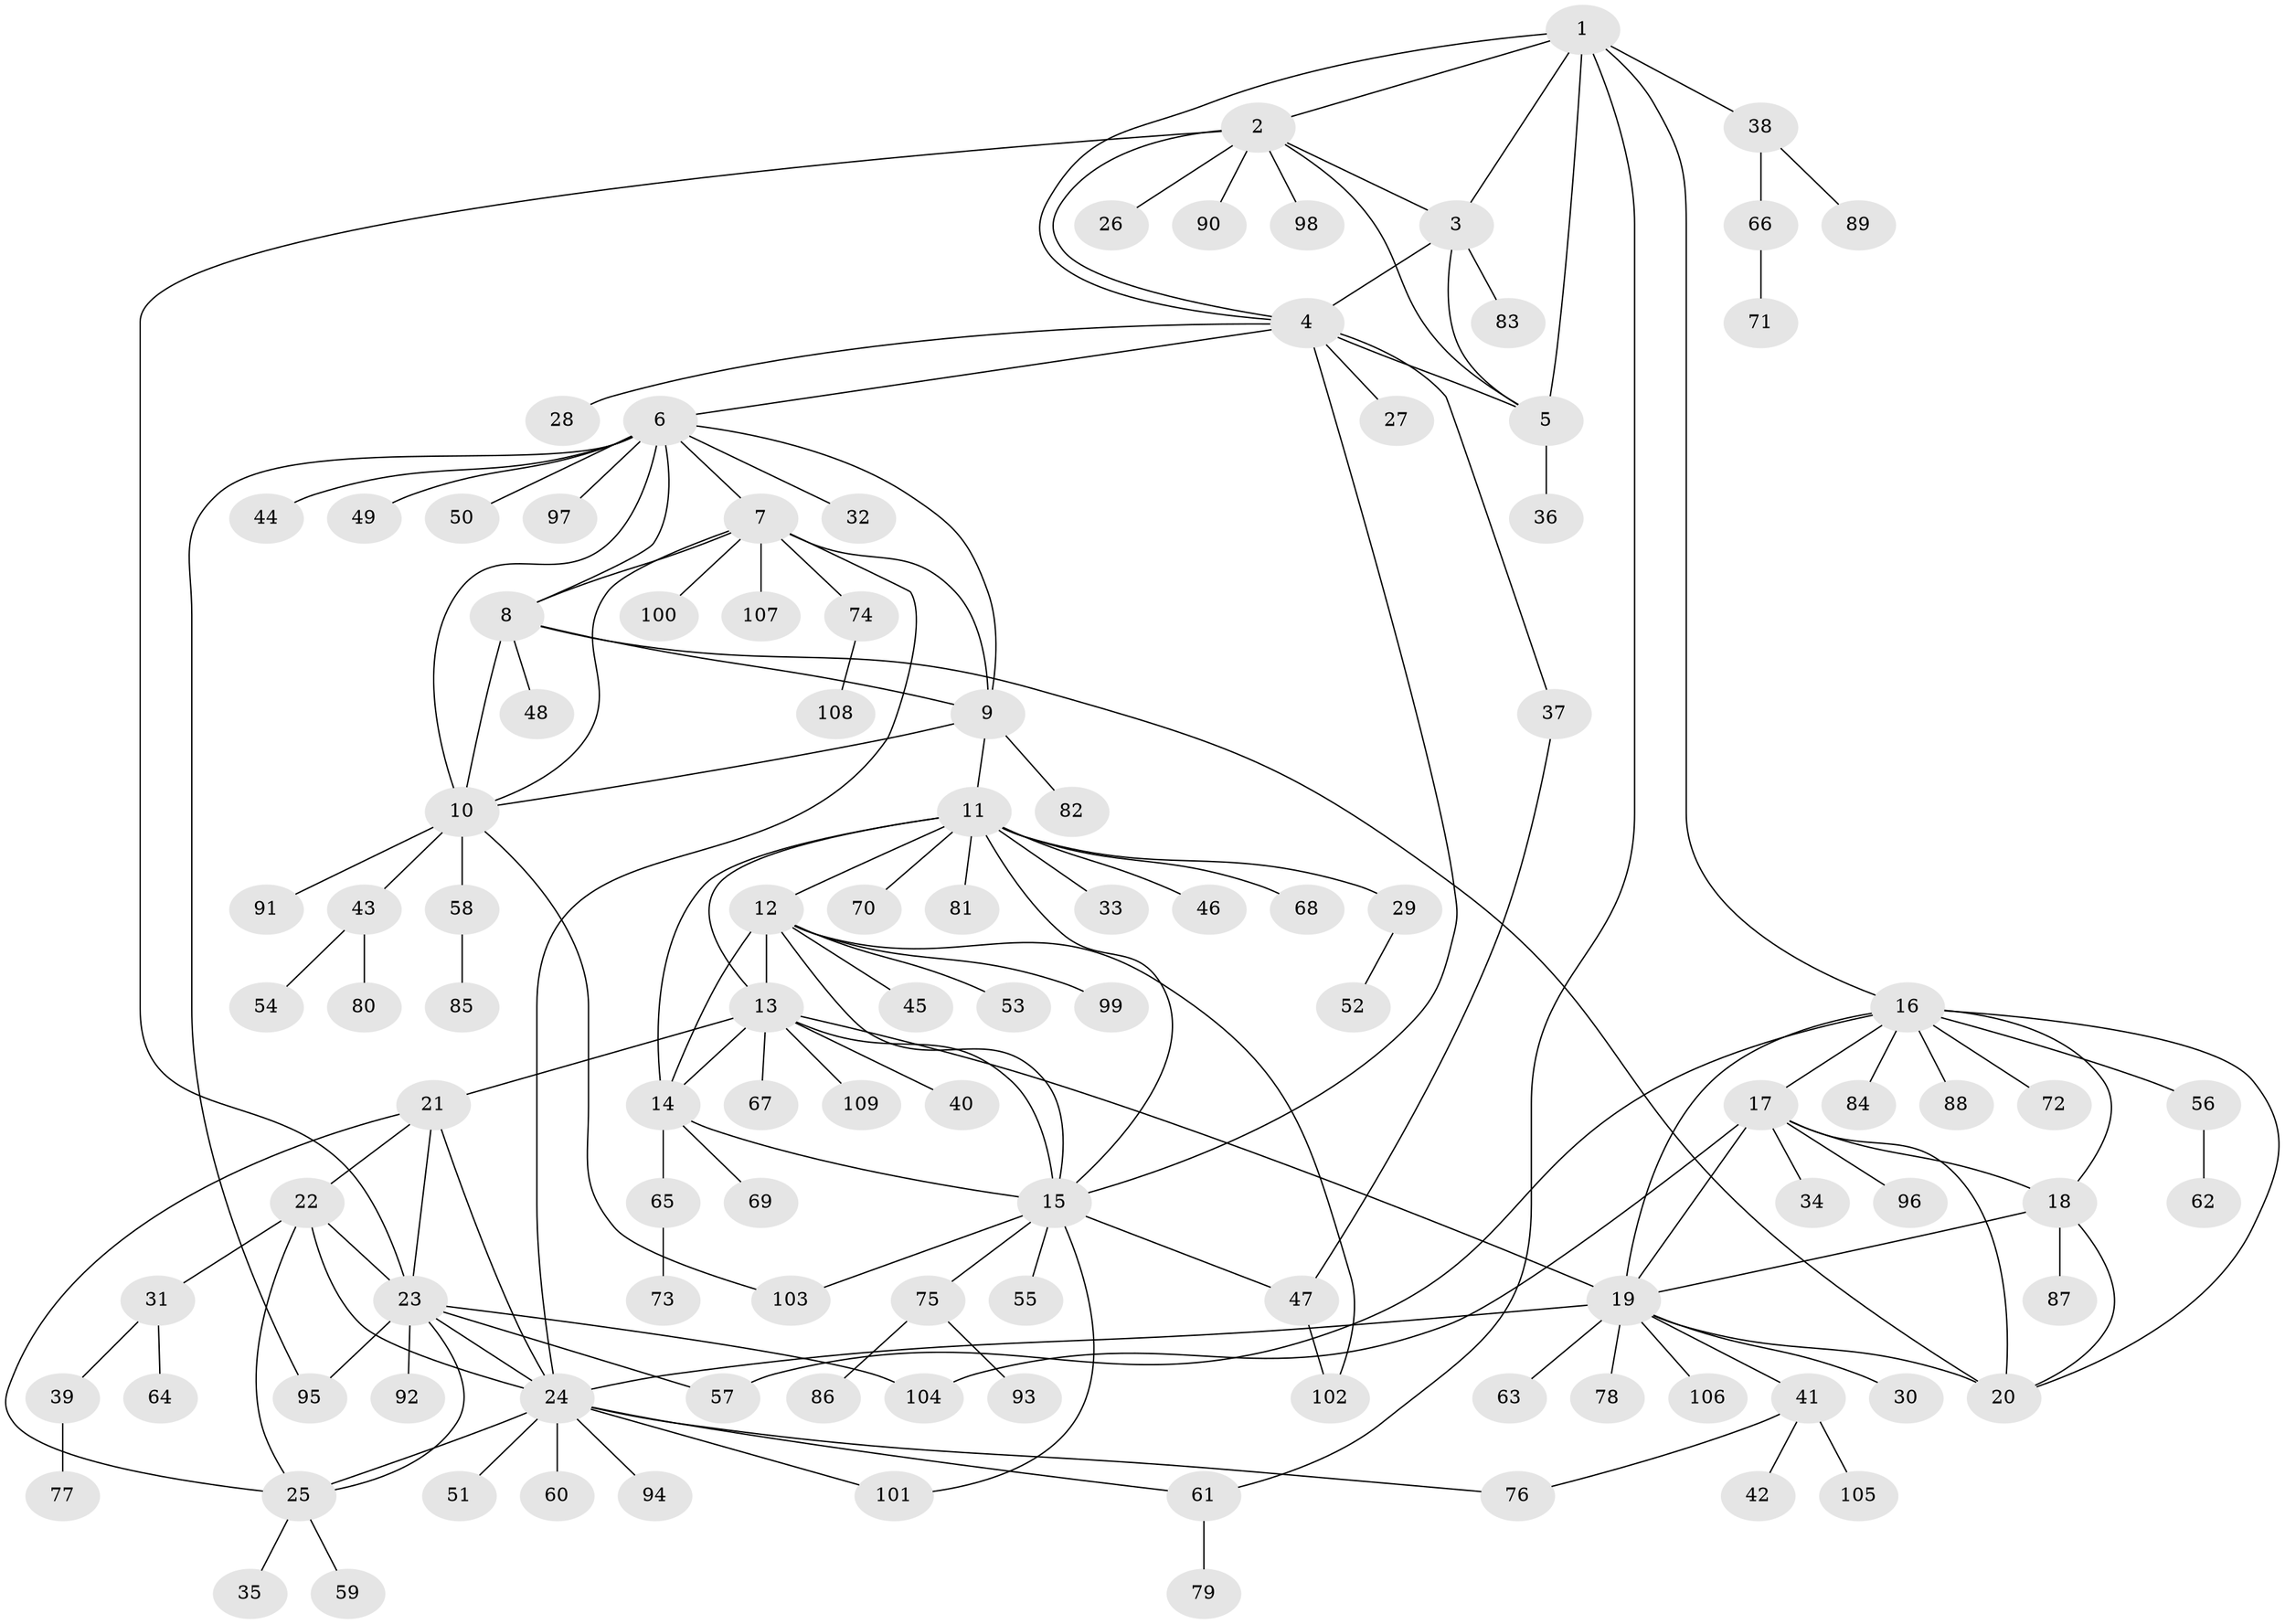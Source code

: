 // Generated by graph-tools (version 1.1) at 2025/50/03/09/25 03:50:35]
// undirected, 109 vertices, 153 edges
graph export_dot {
graph [start="1"]
  node [color=gray90,style=filled];
  1;
  2;
  3;
  4;
  5;
  6;
  7;
  8;
  9;
  10;
  11;
  12;
  13;
  14;
  15;
  16;
  17;
  18;
  19;
  20;
  21;
  22;
  23;
  24;
  25;
  26;
  27;
  28;
  29;
  30;
  31;
  32;
  33;
  34;
  35;
  36;
  37;
  38;
  39;
  40;
  41;
  42;
  43;
  44;
  45;
  46;
  47;
  48;
  49;
  50;
  51;
  52;
  53;
  54;
  55;
  56;
  57;
  58;
  59;
  60;
  61;
  62;
  63;
  64;
  65;
  66;
  67;
  68;
  69;
  70;
  71;
  72;
  73;
  74;
  75;
  76;
  77;
  78;
  79;
  80;
  81;
  82;
  83;
  84;
  85;
  86;
  87;
  88;
  89;
  90;
  91;
  92;
  93;
  94;
  95;
  96;
  97;
  98;
  99;
  100;
  101;
  102;
  103;
  104;
  105;
  106;
  107;
  108;
  109;
  1 -- 2;
  1 -- 3;
  1 -- 4;
  1 -- 5;
  1 -- 16;
  1 -- 38;
  1 -- 61;
  2 -- 3;
  2 -- 4;
  2 -- 5;
  2 -- 23;
  2 -- 26;
  2 -- 90;
  2 -- 98;
  3 -- 4;
  3 -- 5;
  3 -- 83;
  4 -- 5;
  4 -- 6;
  4 -- 15;
  4 -- 27;
  4 -- 28;
  4 -- 37;
  5 -- 36;
  6 -- 7;
  6 -- 8;
  6 -- 9;
  6 -- 10;
  6 -- 32;
  6 -- 44;
  6 -- 49;
  6 -- 50;
  6 -- 95;
  6 -- 97;
  7 -- 8;
  7 -- 9;
  7 -- 10;
  7 -- 24;
  7 -- 74;
  7 -- 100;
  7 -- 107;
  8 -- 9;
  8 -- 10;
  8 -- 20;
  8 -- 48;
  9 -- 10;
  9 -- 11;
  9 -- 82;
  10 -- 43;
  10 -- 58;
  10 -- 91;
  10 -- 103;
  11 -- 12;
  11 -- 13;
  11 -- 14;
  11 -- 15;
  11 -- 29;
  11 -- 33;
  11 -- 46;
  11 -- 68;
  11 -- 70;
  11 -- 81;
  12 -- 13;
  12 -- 14;
  12 -- 15;
  12 -- 45;
  12 -- 53;
  12 -- 99;
  12 -- 102;
  13 -- 14;
  13 -- 15;
  13 -- 19;
  13 -- 21;
  13 -- 40;
  13 -- 67;
  13 -- 109;
  14 -- 15;
  14 -- 65;
  14 -- 69;
  15 -- 47;
  15 -- 55;
  15 -- 75;
  15 -- 101;
  15 -- 103;
  16 -- 17;
  16 -- 18;
  16 -- 19;
  16 -- 20;
  16 -- 56;
  16 -- 57;
  16 -- 72;
  16 -- 84;
  16 -- 88;
  17 -- 18;
  17 -- 19;
  17 -- 20;
  17 -- 34;
  17 -- 96;
  17 -- 104;
  18 -- 19;
  18 -- 20;
  18 -- 87;
  19 -- 20;
  19 -- 24;
  19 -- 30;
  19 -- 41;
  19 -- 63;
  19 -- 78;
  19 -- 106;
  21 -- 22;
  21 -- 23;
  21 -- 24;
  21 -- 25;
  22 -- 23;
  22 -- 24;
  22 -- 25;
  22 -- 31;
  23 -- 24;
  23 -- 25;
  23 -- 57;
  23 -- 92;
  23 -- 95;
  23 -- 104;
  24 -- 25;
  24 -- 51;
  24 -- 60;
  24 -- 61;
  24 -- 76;
  24 -- 94;
  24 -- 101;
  25 -- 35;
  25 -- 59;
  29 -- 52;
  31 -- 39;
  31 -- 64;
  37 -- 47;
  38 -- 66;
  38 -- 89;
  39 -- 77;
  41 -- 42;
  41 -- 76;
  41 -- 105;
  43 -- 54;
  43 -- 80;
  47 -- 102;
  56 -- 62;
  58 -- 85;
  61 -- 79;
  65 -- 73;
  66 -- 71;
  74 -- 108;
  75 -- 86;
  75 -- 93;
}
